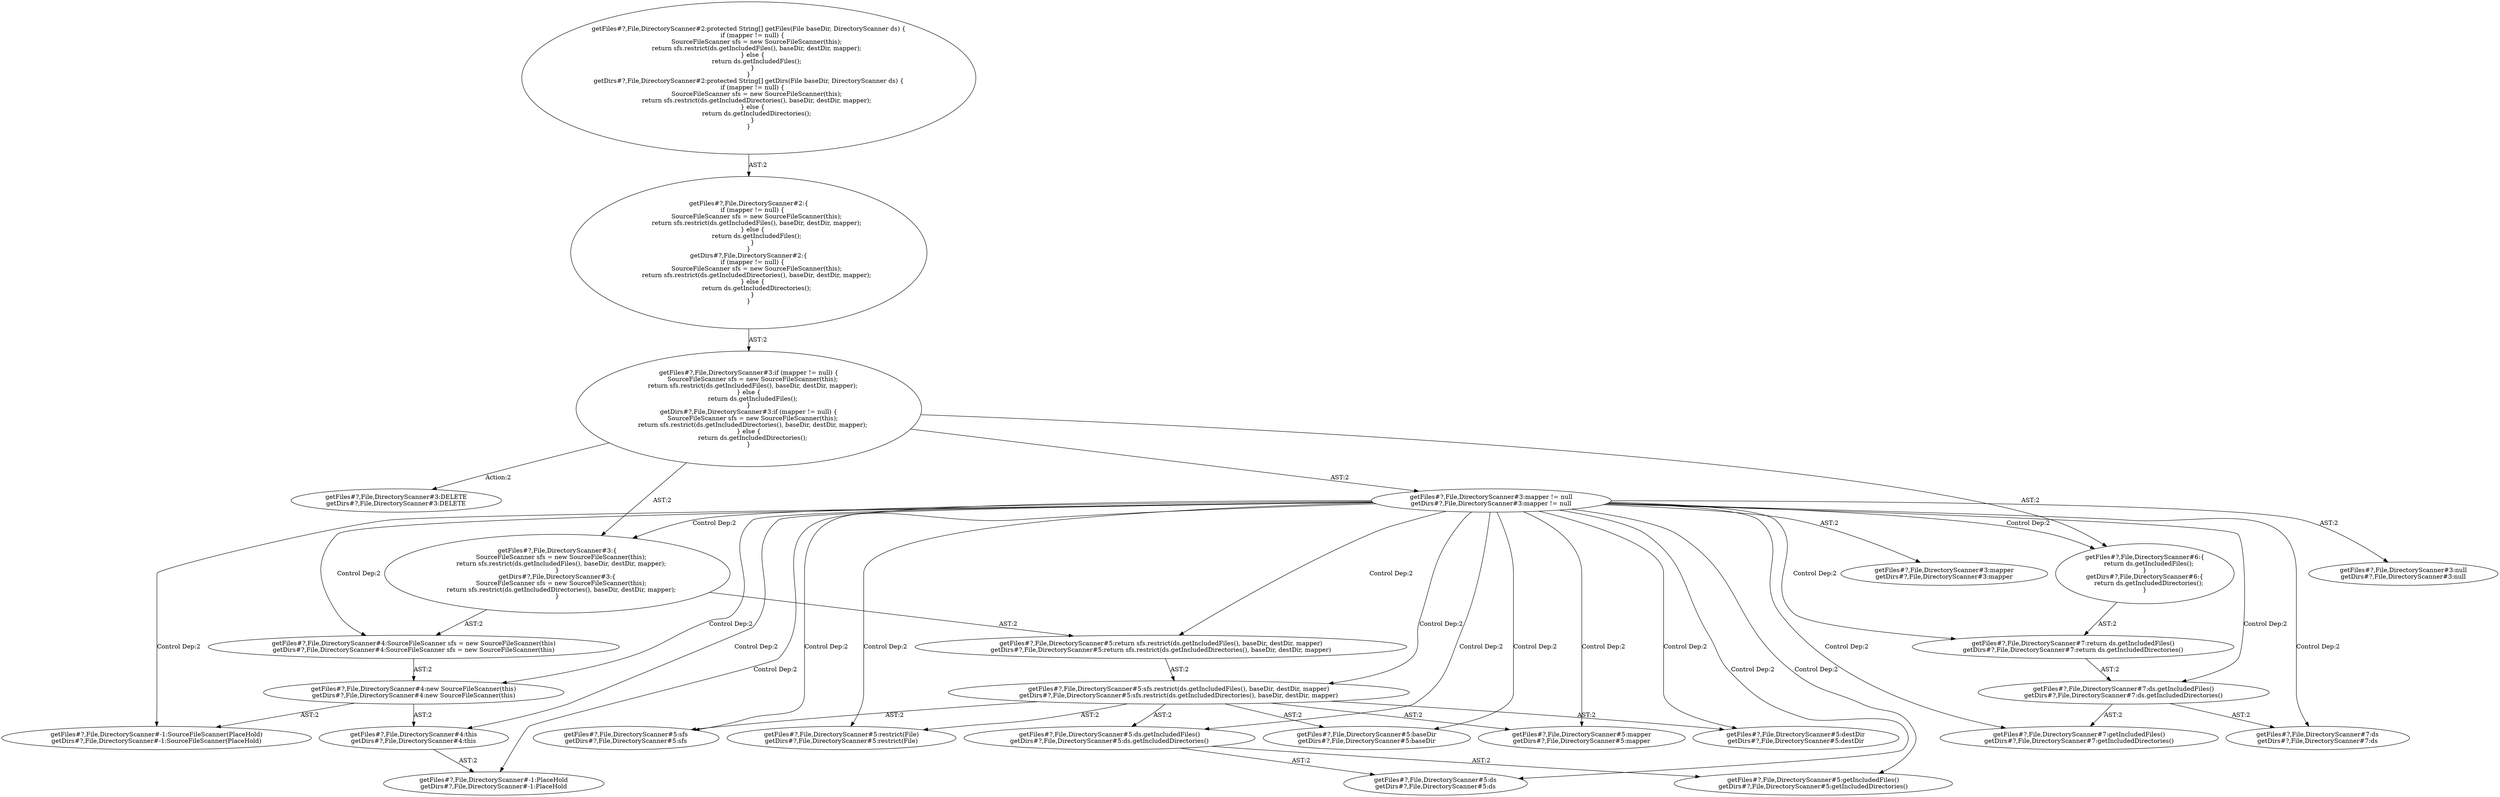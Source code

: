 digraph "Pattern" {
0 [label="getFiles#?,File,DirectoryScanner#3:DELETE
getDirs#?,File,DirectoryScanner#3:DELETE" shape=ellipse]
1 [label="getFiles#?,File,DirectoryScanner#3:if (mapper != null) \{
    SourceFileScanner sfs = new SourceFileScanner(this);
    return sfs.restrict(ds.getIncludedFiles(), baseDir, destDir, mapper);
\} else \{
    return ds.getIncludedFiles();
\}
getDirs#?,File,DirectoryScanner#3:if (mapper != null) \{
    SourceFileScanner sfs = new SourceFileScanner(this);
    return sfs.restrict(ds.getIncludedDirectories(), baseDir, destDir, mapper);
\} else \{
    return ds.getIncludedDirectories();
\}" shape=ellipse]
2 [label="getFiles#?,File,DirectoryScanner#2:\{
    if (mapper != null) \{
        SourceFileScanner sfs = new SourceFileScanner(this);
        return sfs.restrict(ds.getIncludedFiles(), baseDir, destDir, mapper);
    \} else \{
        return ds.getIncludedFiles();
    \}
\}
getDirs#?,File,DirectoryScanner#2:\{
    if (mapper != null) \{
        SourceFileScanner sfs = new SourceFileScanner(this);
        return sfs.restrict(ds.getIncludedDirectories(), baseDir, destDir, mapper);
    \} else \{
        return ds.getIncludedDirectories();
    \}
\}" shape=ellipse]
3 [label="getFiles#?,File,DirectoryScanner#2:protected String[] getFiles(File baseDir, DirectoryScanner ds) \{
    if (mapper != null) \{
        SourceFileScanner sfs = new SourceFileScanner(this);
        return sfs.restrict(ds.getIncludedFiles(), baseDir, destDir, mapper);
    \} else \{
        return ds.getIncludedFiles();
    \}
\}
getDirs#?,File,DirectoryScanner#2:protected String[] getDirs(File baseDir, DirectoryScanner ds) \{
    if (mapper != null) \{
        SourceFileScanner sfs = new SourceFileScanner(this);
        return sfs.restrict(ds.getIncludedDirectories(), baseDir, destDir, mapper);
    \} else \{
        return ds.getIncludedDirectories();
    \}
\}" shape=ellipse]
4 [label="getFiles#?,File,DirectoryScanner#3:mapper != null
getDirs#?,File,DirectoryScanner#3:mapper != null" shape=ellipse]
5 [label="getFiles#?,File,DirectoryScanner#3:mapper
getDirs#?,File,DirectoryScanner#3:mapper" shape=ellipse]
6 [label="getFiles#?,File,DirectoryScanner#3:null
getDirs#?,File,DirectoryScanner#3:null" shape=ellipse]
7 [label="getFiles#?,File,DirectoryScanner#3:\{
    SourceFileScanner sfs = new SourceFileScanner(this);
    return sfs.restrict(ds.getIncludedFiles(), baseDir, destDir, mapper);
\}
getDirs#?,File,DirectoryScanner#3:\{
    SourceFileScanner sfs = new SourceFileScanner(this);
    return sfs.restrict(ds.getIncludedDirectories(), baseDir, destDir, mapper);
\}" shape=ellipse]
8 [label="getFiles#?,File,DirectoryScanner#4:SourceFileScanner sfs = new SourceFileScanner(this)
getDirs#?,File,DirectoryScanner#4:SourceFileScanner sfs = new SourceFileScanner(this)" shape=ellipse]
9 [label="getFiles#?,File,DirectoryScanner#4:new SourceFileScanner(this)
getDirs#?,File,DirectoryScanner#4:new SourceFileScanner(this)" shape=ellipse]
10 [label="getFiles#?,File,DirectoryScanner#-1:SourceFileScanner(PlaceHold)
getDirs#?,File,DirectoryScanner#-1:SourceFileScanner(PlaceHold)" shape=ellipse]
11 [label="getFiles#?,File,DirectoryScanner#4:this
getDirs#?,File,DirectoryScanner#4:this" shape=ellipse]
12 [label="getFiles#?,File,DirectoryScanner#-1:PlaceHold
getDirs#?,File,DirectoryScanner#-1:PlaceHold" shape=ellipse]
13 [label="getFiles#?,File,DirectoryScanner#5:return sfs.restrict(ds.getIncludedFiles(), baseDir, destDir, mapper)
getDirs#?,File,DirectoryScanner#5:return sfs.restrict(ds.getIncludedDirectories(), baseDir, destDir, mapper)" shape=ellipse]
14 [label="getFiles#?,File,DirectoryScanner#5:sfs.restrict(ds.getIncludedFiles(), baseDir, destDir, mapper)
getDirs#?,File,DirectoryScanner#5:sfs.restrict(ds.getIncludedDirectories(), baseDir, destDir, mapper)" shape=ellipse]
15 [label="getFiles#?,File,DirectoryScanner#5:restrict(File)
getDirs#?,File,DirectoryScanner#5:restrict(File)" shape=ellipse]
16 [label="getFiles#?,File,DirectoryScanner#5:sfs
getDirs#?,File,DirectoryScanner#5:sfs" shape=ellipse]
17 [label="getFiles#?,File,DirectoryScanner#5:ds.getIncludedFiles()
getDirs#?,File,DirectoryScanner#5:ds.getIncludedDirectories()" shape=ellipse]
18 [label="getFiles#?,File,DirectoryScanner#5:getIncludedFiles()
getDirs#?,File,DirectoryScanner#5:getIncludedDirectories()" shape=ellipse]
19 [label="getFiles#?,File,DirectoryScanner#5:ds
getDirs#?,File,DirectoryScanner#5:ds" shape=ellipse]
20 [label="getFiles#?,File,DirectoryScanner#5:baseDir
getDirs#?,File,DirectoryScanner#5:baseDir" shape=ellipse]
21 [label="getFiles#?,File,DirectoryScanner#5:destDir
getDirs#?,File,DirectoryScanner#5:destDir" shape=ellipse]
22 [label="getFiles#?,File,DirectoryScanner#5:mapper
getDirs#?,File,DirectoryScanner#5:mapper" shape=ellipse]
23 [label="getFiles#?,File,DirectoryScanner#6:\{
    return ds.getIncludedFiles();
\}
getDirs#?,File,DirectoryScanner#6:\{
    return ds.getIncludedDirectories();
\}" shape=ellipse]
24 [label="getFiles#?,File,DirectoryScanner#7:return ds.getIncludedFiles()
getDirs#?,File,DirectoryScanner#7:return ds.getIncludedDirectories()" shape=ellipse]
25 [label="getFiles#?,File,DirectoryScanner#7:ds.getIncludedFiles()
getDirs#?,File,DirectoryScanner#7:ds.getIncludedDirectories()" shape=ellipse]
26 [label="getFiles#?,File,DirectoryScanner#7:getIncludedFiles()
getDirs#?,File,DirectoryScanner#7:getIncludedDirectories()" shape=ellipse]
27 [label="getFiles#?,File,DirectoryScanner#7:ds
getDirs#?,File,DirectoryScanner#7:ds" shape=ellipse]
1 -> 0 [label="Action:2"];
1 -> 4 [label="AST:2"];
1 -> 7 [label="AST:2"];
1 -> 23 [label="AST:2"];
2 -> 1 [label="AST:2"];
3 -> 2 [label="AST:2"];
4 -> 5 [label="AST:2"];
4 -> 6 [label="AST:2"];
4 -> 7 [label="Control Dep:2"];
4 -> 8 [label="Control Dep:2"];
4 -> 9 [label="Control Dep:2"];
4 -> 10 [label="Control Dep:2"];
4 -> 11 [label="Control Dep:2"];
4 -> 12 [label="Control Dep:2"];
4 -> 13 [label="Control Dep:2"];
4 -> 14 [label="Control Dep:2"];
4 -> 15 [label="Control Dep:2"];
4 -> 16 [label="Control Dep:2"];
4 -> 17 [label="Control Dep:2"];
4 -> 18 [label="Control Dep:2"];
4 -> 19 [label="Control Dep:2"];
4 -> 20 [label="Control Dep:2"];
4 -> 21 [label="Control Dep:2"];
4 -> 22 [label="Control Dep:2"];
4 -> 23 [label="Control Dep:2"];
4 -> 24 [label="Control Dep:2"];
4 -> 25 [label="Control Dep:2"];
4 -> 26 [label="Control Dep:2"];
4 -> 27 [label="Control Dep:2"];
7 -> 8 [label="AST:2"];
7 -> 13 [label="AST:2"];
8 -> 9 [label="AST:2"];
9 -> 10 [label="AST:2"];
9 -> 11 [label="AST:2"];
11 -> 12 [label="AST:2"];
13 -> 14 [label="AST:2"];
14 -> 16 [label="AST:2"];
14 -> 15 [label="AST:2"];
14 -> 17 [label="AST:2"];
14 -> 20 [label="AST:2"];
14 -> 21 [label="AST:2"];
14 -> 22 [label="AST:2"];
17 -> 19 [label="AST:2"];
17 -> 18 [label="AST:2"];
23 -> 24 [label="AST:2"];
24 -> 25 [label="AST:2"];
25 -> 27 [label="AST:2"];
25 -> 26 [label="AST:2"];
}